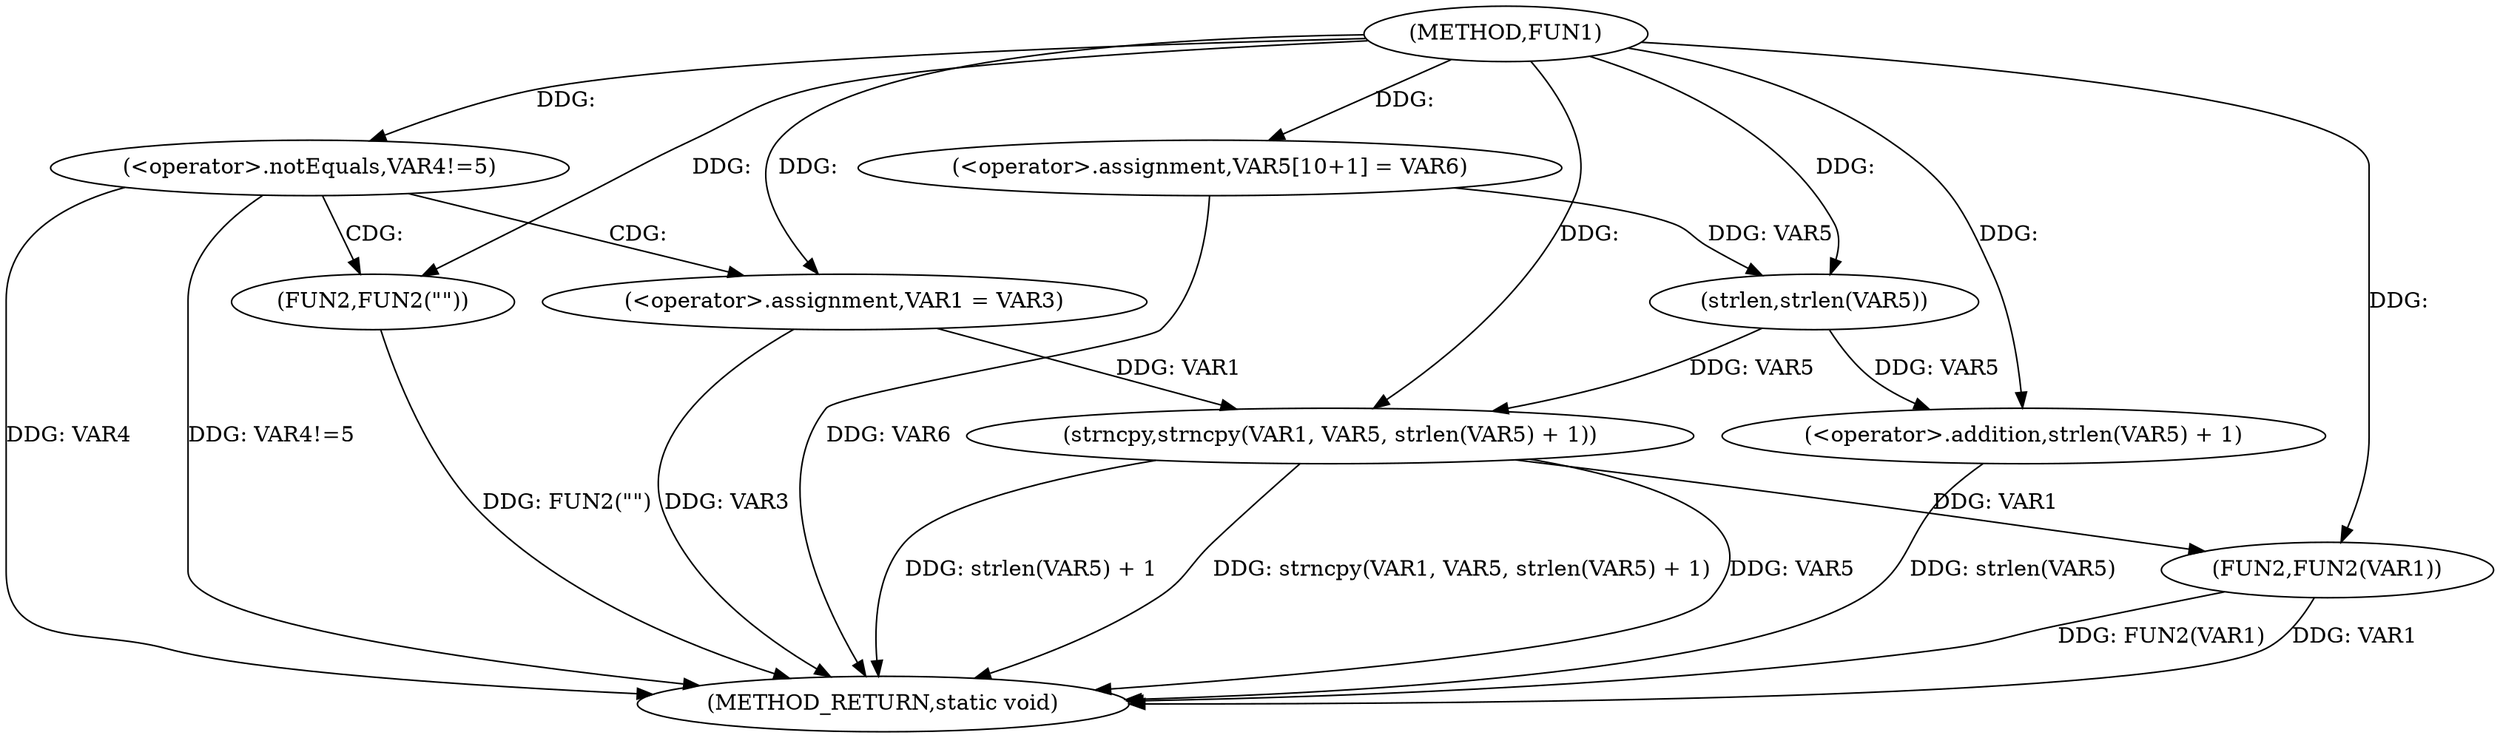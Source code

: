 digraph FUN1 {  
"1000100" [label = "(METHOD,FUN1)" ]
"1000131" [label = "(METHOD_RETURN,static void)" ]
"1000106" [label = "(<operator>.notEquals,VAR4!=5)" ]
"1000110" [label = "(FUN2,FUN2(\"\"))" ]
"1000114" [label = "(<operator>.assignment,VAR1 = VAR3)" ]
"1000119" [label = "(<operator>.assignment,VAR5[10+1] = VAR6)" ]
"1000122" [label = "(strncpy,strncpy(VAR1, VAR5, strlen(VAR5) + 1))" ]
"1000125" [label = "(<operator>.addition,strlen(VAR5) + 1)" ]
"1000126" [label = "(strlen,strlen(VAR5))" ]
"1000129" [label = "(FUN2,FUN2(VAR1))" ]
  "1000122" -> "1000131"  [ label = "DDG: strlen(VAR5) + 1"] 
  "1000106" -> "1000131"  [ label = "DDG: VAR4"] 
  "1000129" -> "1000131"  [ label = "DDG: FUN2(VAR1)"] 
  "1000119" -> "1000131"  [ label = "DDG: VAR6"] 
  "1000110" -> "1000131"  [ label = "DDG: FUN2(\"\")"] 
  "1000122" -> "1000131"  [ label = "DDG: strncpy(VAR1, VAR5, strlen(VAR5) + 1)"] 
  "1000114" -> "1000131"  [ label = "DDG: VAR3"] 
  "1000106" -> "1000131"  [ label = "DDG: VAR4!=5"] 
  "1000122" -> "1000131"  [ label = "DDG: VAR5"] 
  "1000129" -> "1000131"  [ label = "DDG: VAR1"] 
  "1000125" -> "1000131"  [ label = "DDG: strlen(VAR5)"] 
  "1000100" -> "1000106"  [ label = "DDG: "] 
  "1000100" -> "1000110"  [ label = "DDG: "] 
  "1000100" -> "1000114"  [ label = "DDG: "] 
  "1000100" -> "1000119"  [ label = "DDG: "] 
  "1000114" -> "1000122"  [ label = "DDG: VAR1"] 
  "1000100" -> "1000122"  [ label = "DDG: "] 
  "1000126" -> "1000122"  [ label = "DDG: VAR5"] 
  "1000126" -> "1000125"  [ label = "DDG: VAR5"] 
  "1000119" -> "1000126"  [ label = "DDG: VAR5"] 
  "1000100" -> "1000126"  [ label = "DDG: "] 
  "1000100" -> "1000125"  [ label = "DDG: "] 
  "1000122" -> "1000129"  [ label = "DDG: VAR1"] 
  "1000100" -> "1000129"  [ label = "DDG: "] 
  "1000106" -> "1000110"  [ label = "CDG: "] 
  "1000106" -> "1000114"  [ label = "CDG: "] 
}
